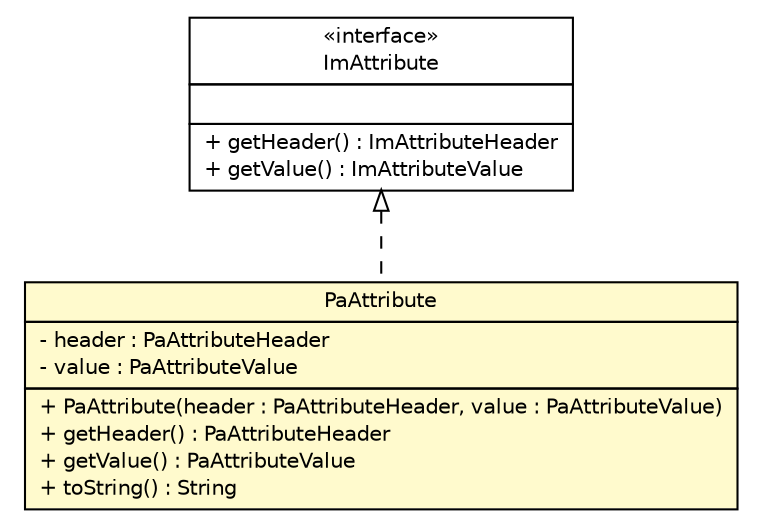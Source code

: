 #!/usr/local/bin/dot
#
# Class diagram 
# Generated by UMLGraph version R5_6 (http://www.umlgraph.org/)
#

digraph G {
	edge [fontname="Helvetica",fontsize=10,labelfontname="Helvetica",labelfontsize=10];
	node [fontname="Helvetica",fontsize=10,shape=plaintext];
	nodesep=0.25;
	ranksep=0.5;
	// de.hsbremen.tc.tnc.message.m.attribute.ImAttribute
	c41714 [label=<<table title="de.hsbremen.tc.tnc.message.m.attribute.ImAttribute" border="0" cellborder="1" cellspacing="0" cellpadding="2" port="p" href="../../../../../de/hsbremen/tc/tnc/message/m/attribute/ImAttribute.html">
		<tr><td><table border="0" cellspacing="0" cellpadding="1">
<tr><td align="center" balign="center"> &#171;interface&#187; </td></tr>
<tr><td align="center" balign="center"> ImAttribute </td></tr>
		</table></td></tr>
		<tr><td><table border="0" cellspacing="0" cellpadding="1">
<tr><td align="left" balign="left">  </td></tr>
		</table></td></tr>
		<tr><td><table border="0" cellspacing="0" cellpadding="1">
<tr><td align="left" balign="left"> + getHeader() : ImAttributeHeader </td></tr>
<tr><td align="left" balign="left"> + getValue() : ImAttributeValue </td></tr>
		</table></td></tr>
		</table>>, URL="../../../../../de/hsbremen/tc/tnc/message/m/attribute/ImAttribute.html", fontname="Helvetica", fontcolor="black", fontsize=10.0];
	// org.ietf.nea.pa.attribute.PaAttribute
	c41920 [label=<<table title="org.ietf.nea.pa.attribute.PaAttribute" border="0" cellborder="1" cellspacing="0" cellpadding="2" port="p" bgcolor="lemonChiffon" href="./PaAttribute.html">
		<tr><td><table border="0" cellspacing="0" cellpadding="1">
<tr><td align="center" balign="center"> PaAttribute </td></tr>
		</table></td></tr>
		<tr><td><table border="0" cellspacing="0" cellpadding="1">
<tr><td align="left" balign="left"> - header : PaAttributeHeader </td></tr>
<tr><td align="left" balign="left"> - value : PaAttributeValue </td></tr>
		</table></td></tr>
		<tr><td><table border="0" cellspacing="0" cellpadding="1">
<tr><td align="left" balign="left"> + PaAttribute(header : PaAttributeHeader, value : PaAttributeValue) </td></tr>
<tr><td align="left" balign="left"> + getHeader() : PaAttributeHeader </td></tr>
<tr><td align="left" balign="left"> + getValue() : PaAttributeValue </td></tr>
<tr><td align="left" balign="left"> + toString() : String </td></tr>
		</table></td></tr>
		</table>>, URL="./PaAttribute.html", fontname="Helvetica", fontcolor="black", fontsize=10.0];
	//org.ietf.nea.pa.attribute.PaAttribute implements de.hsbremen.tc.tnc.message.m.attribute.ImAttribute
	c41714:p -> c41920:p [dir=back,arrowtail=empty,style=dashed];
}

